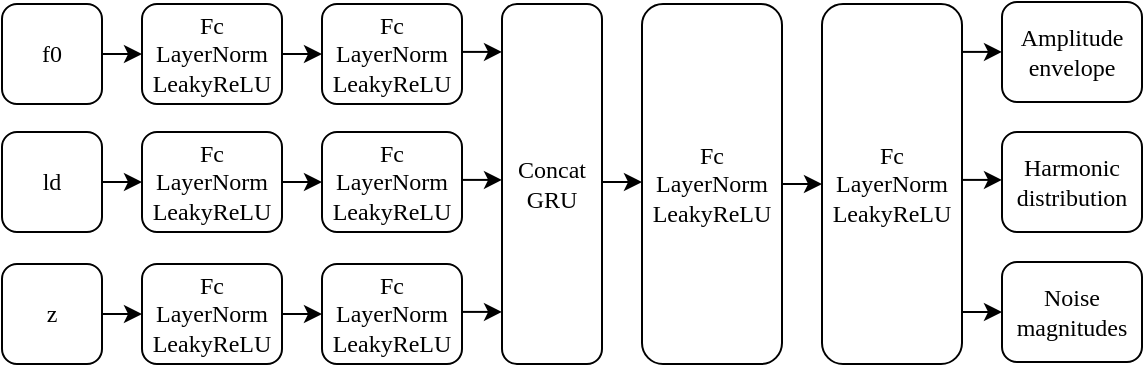 <mxfile scale="4" border="0">
    <diagram id="VXG6NNAhAZ-U3qCyMFoh" name="Page-1">
        <mxGraphModel dx="543" dy="541" grid="1" gridSize="10" guides="1" tooltips="1" connect="1" arrows="1" fold="1" page="1" pageScale="1" pageWidth="1169" pageHeight="827" math="0" shadow="0">
            <root>
                <mxCell id="0"/>
                <mxCell id="1" parent="0"/>
                <mxCell id="2" value="&lt;font face=&quot;Garamond&quot;&gt;f&lt;/font&gt;&lt;font style=&quot;font-size: 12px&quot;&gt;&lt;font face=&quot;Garamond&quot;&gt;0&lt;/font&gt;&lt;br&gt;&lt;/font&gt;" style="rounded=1;whiteSpace=wrap;html=1;" parent="1" vertex="1">
                    <mxGeometry x="290" y="300" width="50" height="50" as="geometry"/>
                </mxCell>
                <mxCell id="3" value="&lt;font style=&quot;font-size: 12px&quot;&gt;&lt;font face=&quot;Garamond&quot;&gt;Fc&lt;br&gt;LayerNorm&lt;br&gt;LeakyReLU&lt;/font&gt;&lt;br&gt;&lt;/font&gt;" style="rounded=1;whiteSpace=wrap;html=1;" parent="1" vertex="1">
                    <mxGeometry x="360" y="300" width="70" height="50" as="geometry"/>
                </mxCell>
                <mxCell id="5" value="" style="endArrow=classic;html=1;exitX=1;exitY=0.5;exitDx=0;exitDy=0;" parent="1" source="2" edge="1">
                    <mxGeometry width="50" height="50" relative="1" as="geometry">
                        <mxPoint x="310" y="360" as="sourcePoint"/>
                        <mxPoint x="360" y="325" as="targetPoint"/>
                    </mxGeometry>
                </mxCell>
                <mxCell id="7" value="&lt;font style=&quot;font-size: 12px&quot;&gt;&lt;font face=&quot;Garamond&quot;&gt;Fc&lt;br&gt;LayerNorm&lt;br&gt;LeakyReLU&lt;/font&gt;&lt;br&gt;&lt;/font&gt;" style="rounded=1;whiteSpace=wrap;html=1;" parent="1" vertex="1">
                    <mxGeometry x="450" y="300" width="70" height="50" as="geometry"/>
                </mxCell>
                <mxCell id="9" value="" style="endArrow=classic;html=1;exitX=1;exitY=0.5;exitDx=0;exitDy=0;entryX=0;entryY=0.5;entryDx=0;entryDy=0;" parent="1" source="3" target="7" edge="1">
                    <mxGeometry width="50" height="50" relative="1" as="geometry">
                        <mxPoint x="310" y="350" as="sourcePoint"/>
                        <mxPoint x="360" y="300" as="targetPoint"/>
                    </mxGeometry>
                </mxCell>
                <mxCell id="10" value="&lt;font style=&quot;font-size: 12px&quot;&gt;&lt;font face=&quot;Garamond&quot;&gt;ld&lt;/font&gt;&lt;br&gt;&lt;/font&gt;" style="rounded=1;whiteSpace=wrap;html=1;" parent="1" vertex="1">
                    <mxGeometry x="290" y="364" width="50" height="50" as="geometry"/>
                </mxCell>
                <mxCell id="11" value="&lt;font style=&quot;font-size: 12px&quot;&gt;&lt;font face=&quot;Garamond&quot;&gt;Fc&lt;br&gt;LayerNorm&lt;br&gt;LeakyReLU&lt;/font&gt;&lt;br&gt;&lt;/font&gt;" style="rounded=1;whiteSpace=wrap;html=1;" parent="1" vertex="1">
                    <mxGeometry x="360" y="364" width="70" height="50" as="geometry"/>
                </mxCell>
                <mxCell id="12" value="" style="endArrow=classic;html=1;exitX=1;exitY=0.5;exitDx=0;exitDy=0;" parent="1" source="10" edge="1">
                    <mxGeometry width="50" height="50" relative="1" as="geometry">
                        <mxPoint x="310" y="424" as="sourcePoint"/>
                        <mxPoint x="360" y="389" as="targetPoint"/>
                    </mxGeometry>
                </mxCell>
                <mxCell id="13" value="&lt;font style=&quot;font-size: 12px&quot;&gt;&lt;font face=&quot;Garamond&quot;&gt;Fc&lt;br&gt;LayerNorm&lt;br&gt;LeakyReLU&lt;/font&gt;&lt;br&gt;&lt;/font&gt;" style="rounded=1;whiteSpace=wrap;html=1;" parent="1" vertex="1">
                    <mxGeometry x="450" y="364" width="70" height="50" as="geometry"/>
                </mxCell>
                <mxCell id="14" value="" style="endArrow=classic;html=1;exitX=1;exitY=0.5;exitDx=0;exitDy=0;entryX=0;entryY=0.5;entryDx=0;entryDy=0;" parent="1" source="11" target="13" edge="1">
                    <mxGeometry width="50" height="50" relative="1" as="geometry">
                        <mxPoint x="310" y="414" as="sourcePoint"/>
                        <mxPoint x="360" y="364" as="targetPoint"/>
                    </mxGeometry>
                </mxCell>
                <mxCell id="15" value="&lt;font style=&quot;font-size: 12px&quot;&gt;&lt;font face=&quot;Garamond&quot;&gt;z&lt;/font&gt;&lt;br&gt;&lt;/font&gt;" style="rounded=1;whiteSpace=wrap;html=1;" parent="1" vertex="1">
                    <mxGeometry x="290" y="430" width="50" height="50" as="geometry"/>
                </mxCell>
                <mxCell id="16" value="&lt;font style=&quot;font-size: 12px&quot;&gt;&lt;font face=&quot;Garamond&quot;&gt;Fc&lt;br&gt;LayerNorm&lt;br&gt;LeakyReLU&lt;/font&gt;&lt;br&gt;&lt;/font&gt;" style="rounded=1;whiteSpace=wrap;html=1;" parent="1" vertex="1">
                    <mxGeometry x="360" y="430" width="70" height="50" as="geometry"/>
                </mxCell>
                <mxCell id="17" value="" style="endArrow=classic;html=1;exitX=1;exitY=0.5;exitDx=0;exitDy=0;" parent="1" source="15" edge="1">
                    <mxGeometry width="50" height="50" relative="1" as="geometry">
                        <mxPoint x="310" y="490" as="sourcePoint"/>
                        <mxPoint x="360" y="455" as="targetPoint"/>
                    </mxGeometry>
                </mxCell>
                <mxCell id="18" value="&lt;font style=&quot;font-size: 12px&quot;&gt;&lt;font face=&quot;Garamond&quot;&gt;Fc&lt;br&gt;LayerNorm&lt;br&gt;LeakyReLU&lt;/font&gt;&lt;br&gt;&lt;/font&gt;" style="rounded=1;whiteSpace=wrap;html=1;" parent="1" vertex="1">
                    <mxGeometry x="450" y="430" width="70" height="50" as="geometry"/>
                </mxCell>
                <mxCell id="19" value="" style="endArrow=classic;html=1;exitX=1;exitY=0.5;exitDx=0;exitDy=0;entryX=0;entryY=0.5;entryDx=0;entryDy=0;" parent="1" source="16" target="18" edge="1">
                    <mxGeometry width="50" height="50" relative="1" as="geometry">
                        <mxPoint x="310" y="480" as="sourcePoint"/>
                        <mxPoint x="360" y="430" as="targetPoint"/>
                    </mxGeometry>
                </mxCell>
                <mxCell id="20" value="&lt;font face=&quot;Garamond&quot;&gt;Concat&lt;br&gt;GRU&lt;/font&gt;" style="rounded=1;whiteSpace=wrap;html=1;" parent="1" vertex="1">
                    <mxGeometry x="540" y="300" width="50" height="180" as="geometry"/>
                </mxCell>
                <mxCell id="21" value="" style="endArrow=classic;html=1;exitX=1;exitY=0.5;exitDx=0;exitDy=0;entryX=0;entryY=0.5;entryDx=0;entryDy=0;" parent="1" edge="1">
                    <mxGeometry width="50" height="50" relative="1" as="geometry">
                        <mxPoint x="520" y="323.95" as="sourcePoint"/>
                        <mxPoint x="540" y="323.95" as="targetPoint"/>
                    </mxGeometry>
                </mxCell>
                <mxCell id="22" value="" style="endArrow=classic;html=1;exitX=1;exitY=0.5;exitDx=0;exitDy=0;entryX=0;entryY=0.5;entryDx=0;entryDy=0;" parent="1" edge="1">
                    <mxGeometry width="50" height="50" relative="1" as="geometry">
                        <mxPoint x="520" y="387.95" as="sourcePoint"/>
                        <mxPoint x="540" y="387.95" as="targetPoint"/>
                    </mxGeometry>
                </mxCell>
                <mxCell id="23" value="" style="endArrow=classic;html=1;exitX=1;exitY=0.5;exitDx=0;exitDy=0;entryX=0;entryY=0.5;entryDx=0;entryDy=0;" parent="1" edge="1">
                    <mxGeometry width="50" height="50" relative="1" as="geometry">
                        <mxPoint x="520" y="453.95" as="sourcePoint"/>
                        <mxPoint x="540" y="453.95" as="targetPoint"/>
                    </mxGeometry>
                </mxCell>
                <mxCell id="30" value="&lt;font style=&quot;font-size: 12px&quot;&gt;&lt;font face=&quot;Garamond&quot;&gt;Amplitude envelope&lt;/font&gt;&lt;br&gt;&lt;/font&gt;" style="rounded=1;whiteSpace=wrap;html=1;" parent="1" vertex="1">
                    <mxGeometry x="790" y="299" width="70" height="50" as="geometry"/>
                </mxCell>
                <mxCell id="31" value="&lt;font style=&quot;font-size: 12px&quot;&gt;&lt;font face=&quot;Garamond&quot;&gt;Harmonic distribution&lt;/font&gt;&lt;br&gt;&lt;/font&gt;" style="rounded=1;whiteSpace=wrap;html=1;" parent="1" vertex="1">
                    <mxGeometry x="790" y="364" width="70" height="50" as="geometry"/>
                </mxCell>
                <mxCell id="32" value="&lt;font style=&quot;font-size: 12px&quot;&gt;&lt;font face=&quot;Garamond&quot;&gt;Noise magnitudes&lt;/font&gt;&lt;br&gt;&lt;/font&gt;" style="rounded=1;whiteSpace=wrap;html=1;" parent="1" vertex="1">
                    <mxGeometry x="790" y="429" width="70" height="50" as="geometry"/>
                </mxCell>
                <mxCell id="37" value="&lt;font style=&quot;font-size: 12px&quot;&gt;&lt;font face=&quot;Garamond&quot;&gt;Fc&lt;br&gt;LayerNorm&lt;br&gt;LeakyReLU&lt;/font&gt;&lt;br&gt;&lt;/font&gt;" style="rounded=1;whiteSpace=wrap;html=1;" parent="1" vertex="1">
                    <mxGeometry x="610" y="300" width="70" height="180" as="geometry"/>
                </mxCell>
                <mxCell id="38" value="" style="endArrow=classic;html=1;exitX=1;exitY=0.5;exitDx=0;exitDy=0;" parent="1" edge="1">
                    <mxGeometry width="50" height="50" relative="1" as="geometry">
                        <mxPoint x="590" y="389" as="sourcePoint"/>
                        <mxPoint x="610" y="389" as="targetPoint"/>
                    </mxGeometry>
                </mxCell>
                <mxCell id="39" value="&lt;font style=&quot;font-size: 12px&quot;&gt;&lt;font face=&quot;Garamond&quot;&gt;Fc&lt;br&gt;LayerNorm&lt;br&gt;LeakyReLU&lt;/font&gt;&lt;br&gt;&lt;/font&gt;" style="rounded=1;whiteSpace=wrap;html=1;" parent="1" vertex="1">
                    <mxGeometry x="700" y="300" width="70" height="180" as="geometry"/>
                </mxCell>
                <mxCell id="40" value="" style="endArrow=classic;html=1;exitX=1;exitY=0.5;exitDx=0;exitDy=0;entryX=0;entryY=0.5;entryDx=0;entryDy=0;" parent="1" source="37" target="39" edge="1">
                    <mxGeometry width="50" height="50" relative="1" as="geometry">
                        <mxPoint x="560" y="414" as="sourcePoint"/>
                        <mxPoint x="610" y="364" as="targetPoint"/>
                    </mxGeometry>
                </mxCell>
                <mxCell id="45" value="" style="endArrow=classic;html=1;exitX=1;exitY=0.5;exitDx=0;exitDy=0;entryX=0;entryY=0.5;entryDx=0;entryDy=0;" parent="1" edge="1">
                    <mxGeometry width="50" height="50" relative="1" as="geometry">
                        <mxPoint x="770" y="323.95" as="sourcePoint"/>
                        <mxPoint x="790" y="323.95" as="targetPoint"/>
                    </mxGeometry>
                </mxCell>
                <mxCell id="46" value="" style="endArrow=classic;html=1;exitX=1;exitY=0.5;exitDx=0;exitDy=0;entryX=0;entryY=0.5;entryDx=0;entryDy=0;" parent="1" edge="1">
                    <mxGeometry width="50" height="50" relative="1" as="geometry">
                        <mxPoint x="770" y="387.95" as="sourcePoint"/>
                        <mxPoint x="790" y="387.95" as="targetPoint"/>
                    </mxGeometry>
                </mxCell>
                <mxCell id="47" value="" style="endArrow=classic;html=1;exitX=1;exitY=0.5;exitDx=0;exitDy=0;entryX=0;entryY=0.5;entryDx=0;entryDy=0;" edge="1" parent="1">
                    <mxGeometry width="50" height="50" relative="1" as="geometry">
                        <mxPoint x="770" y="454.0" as="sourcePoint"/>
                        <mxPoint x="790" y="454.0" as="targetPoint"/>
                    </mxGeometry>
                </mxCell>
            </root>
        </mxGraphModel>
    </diagram>
</mxfile>